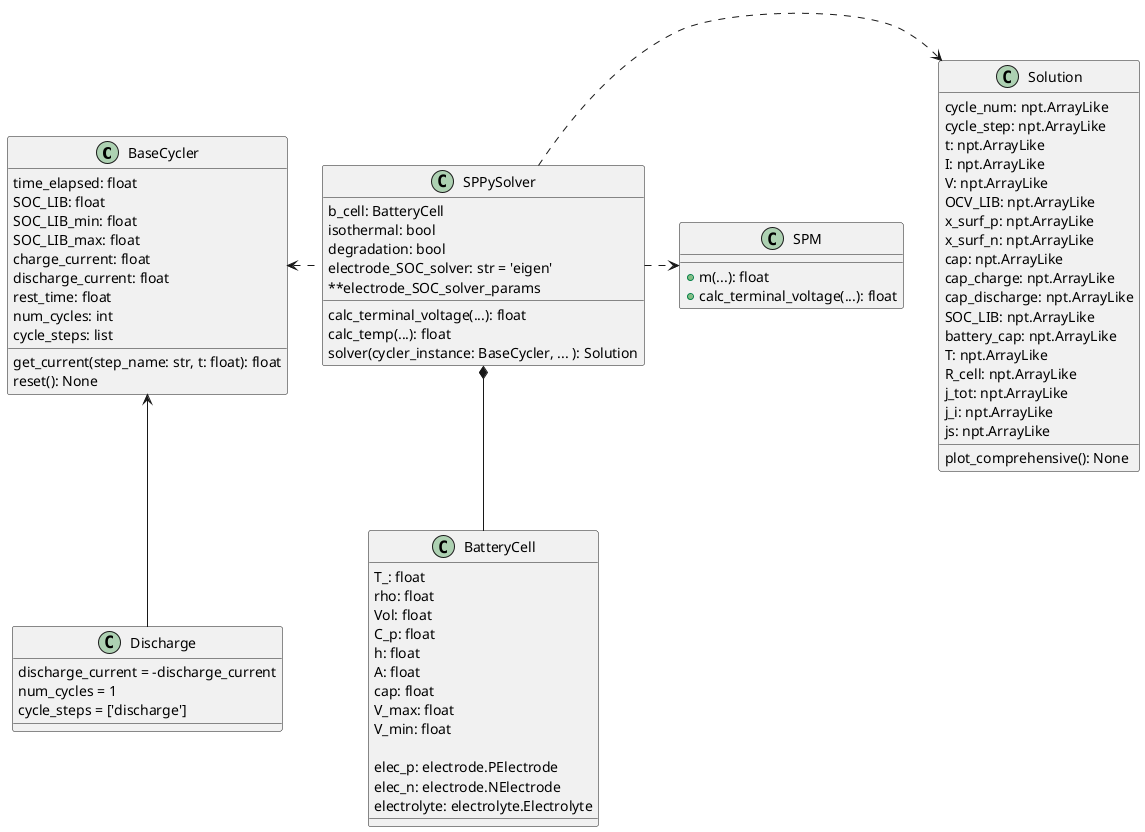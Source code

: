 @startuml
'https://plantuml.com/class-diagram

BaseCycler <-- Discharge
SPPySolver *-- BatteryCell

BaseCycler <.right. SPPySolver
Solution <.left. SPPySolver
SPM <.left. SPPySolver

class BatteryCell {
T_: float
rho: float
Vol: float
C_p: float
h: float
A: float
cap: float
V_max: float
V_min: float

elec_p: electrode.PElectrode
elec_n: electrode.NElectrode
electrolyte: electrolyte.Electrolyte
}

class SPM {
+ m(...): float
+ calc_terminal_voltage(...): float
}

abstract class BaseCycler {
time_elapsed: float
SOC_LIB: float
SOC_LIB_min: float
SOC_LIB_max: float
charge_current: float
discharge_current: float
rest_time: float
num_cycles: int
cycle_steps: list

get_current(step_name: str, t: float): float
reset(): None
}

class Discharge {
discharge_current = -discharge_current
num_cycles = 1
cycle_steps = ['discharge']
}

class SPPySolver {
b_cell: BatteryCell
isothermal: bool
degradation: bool
electrode_SOC_solver: str = 'eigen'
**electrode_SOC_solver_params

calc_terminal_voltage(...): float
calc_temp(...): float
solver(cycler_instance: BaseCycler, ... ): Solution
}

class Solution {
cycle_num: npt.ArrayLike
cycle_step: npt.ArrayLike
t: npt.ArrayLike
I: npt.ArrayLike
V: npt.ArrayLike
OCV_LIB: npt.ArrayLike
x_surf_p: npt.ArrayLike
x_surf_n: npt.ArrayLike
cap: npt.ArrayLike
cap_charge: npt.ArrayLike
cap_discharge: npt.ArrayLike
SOC_LIB: npt.ArrayLike
battery_cap: npt.ArrayLike
T: npt.ArrayLike
R_cell: npt.ArrayLike
j_tot: npt.ArrayLike
j_i: npt.ArrayLike
js: npt.ArrayLike

plot_comprehensive(): None
}

together {
class BaseCycler
class SPPySolver
class BatteryCell
}

@enduml